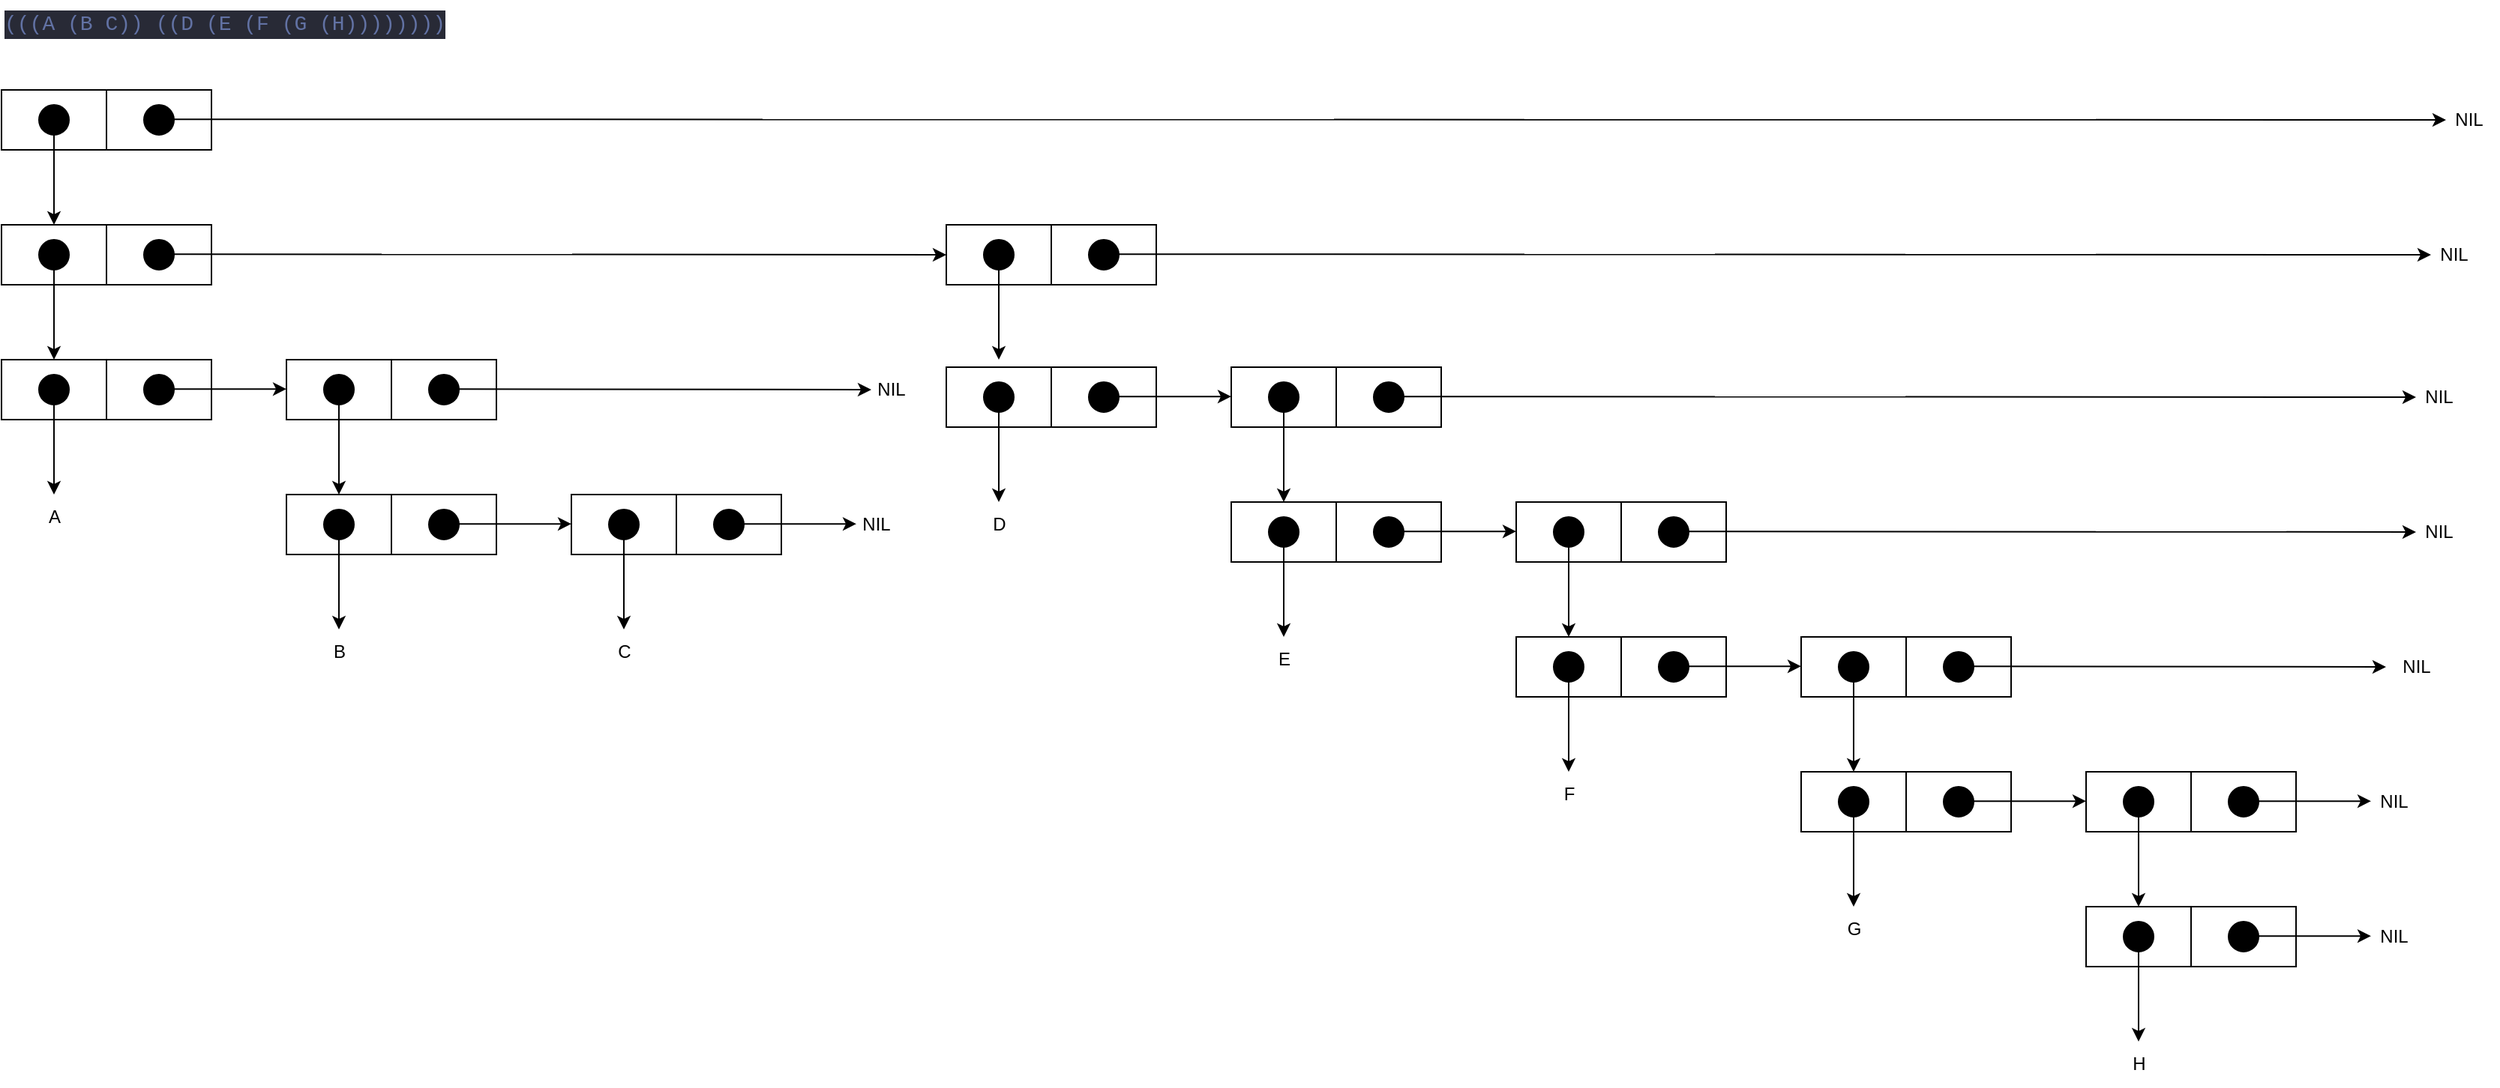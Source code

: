 <mxfile>
  <diagram id="n4IkMSlUa08pGZJtsHPR" name="Página-1">
    <mxGraphModel dx="1160" dy="553" grid="0" gridSize="10" guides="1" tooltips="1" connect="1" arrows="1" fold="1" page="0" pageScale="1" pageWidth="827" pageHeight="1169" background="#FFFFFF" math="0" shadow="0">
      <root>
        <mxCell id="0" />
        <mxCell id="1" parent="0" />
        <mxCell id="2" value="&lt;div style=&quot;color: #f8f8f2;background-color: #282a36;font-family: Consolas, &#39;Courier New&#39;, monospace;font-weight: normal;font-size: 14px;line-height: 19px;white-space: pre;&quot;&gt;&lt;div&gt;&lt;span style=&quot;color: #6272a4;&quot;&gt;(((A (B C)) ((D (E (F (G (H))))))))&lt;/span&gt;&lt;/div&gt;&lt;/div&gt;" style="text;whiteSpace=wrap;html=1;" parent="1" vertex="1">
          <mxGeometry x="30" y="50" width="300" height="40" as="geometry" />
        </mxCell>
        <mxCell id="3" value="" style="rounded=0;whiteSpace=wrap;html=1;" parent="1" vertex="1">
          <mxGeometry x="30" y="110" width="70" height="40" as="geometry" />
        </mxCell>
        <mxCell id="4" value="" style="edgeStyle=none;html=1;rounded=0;" parent="1" edge="1">
          <mxGeometry relative="1" as="geometry">
            <mxPoint x="65" y="140" as="sourcePoint" />
            <mxPoint x="65" y="200" as="targetPoint" />
          </mxGeometry>
        </mxCell>
        <mxCell id="5" value="" style="rounded=0;whiteSpace=wrap;html=1;" parent="1" vertex="1">
          <mxGeometry x="100" y="110" width="70" height="40" as="geometry" />
        </mxCell>
        <mxCell id="6" value="" style="ellipse;whiteSpace=wrap;html=1;aspect=fixed;fillColor=#000000;rounded=0;" parent="1" vertex="1">
          <mxGeometry x="125" y="120" width="20" height="20" as="geometry" />
        </mxCell>
        <mxCell id="7" value="" style="ellipse;whiteSpace=wrap;html=1;aspect=fixed;fillColor=#000000;rounded=0;" parent="1" vertex="1">
          <mxGeometry x="55" y="120" width="20" height="20" as="geometry" />
        </mxCell>
        <mxCell id="8" value="" style="edgeStyle=none;html=1;rounded=0;" parent="1" edge="1">
          <mxGeometry relative="1" as="geometry">
            <mxPoint x="1660" y="130" as="targetPoint" />
            <mxPoint x="145" y="129.58" as="sourcePoint" />
          </mxGeometry>
        </mxCell>
        <mxCell id="10" value="" style="rounded=0;whiteSpace=wrap;html=1;" parent="1" vertex="1">
          <mxGeometry x="30" y="200" width="70" height="40" as="geometry" />
        </mxCell>
        <mxCell id="11" value="" style="edgeStyle=none;html=1;rounded=0;" parent="1" edge="1">
          <mxGeometry relative="1" as="geometry">
            <mxPoint x="65" y="230" as="sourcePoint" />
            <mxPoint x="65" y="290" as="targetPoint" />
          </mxGeometry>
        </mxCell>
        <mxCell id="12" value="" style="rounded=0;whiteSpace=wrap;html=1;" parent="1" vertex="1">
          <mxGeometry x="100" y="200" width="70" height="40" as="geometry" />
        </mxCell>
        <mxCell id="13" value="" style="ellipse;whiteSpace=wrap;html=1;aspect=fixed;fillColor=#000000;rounded=0;" parent="1" vertex="1">
          <mxGeometry x="125" y="210" width="20" height="20" as="geometry" />
        </mxCell>
        <mxCell id="14" value="" style="ellipse;whiteSpace=wrap;html=1;aspect=fixed;fillColor=#000000;rounded=0;" parent="1" vertex="1">
          <mxGeometry x="55" y="210" width="20" height="20" as="geometry" />
        </mxCell>
        <mxCell id="15" value="" style="edgeStyle=none;html=1;rounded=0;" parent="1" edge="1">
          <mxGeometry relative="1" as="geometry">
            <mxPoint x="660" y="220" as="targetPoint" />
            <mxPoint x="145" y="219.58" as="sourcePoint" />
          </mxGeometry>
        </mxCell>
        <mxCell id="17" value="" style="rounded=0;whiteSpace=wrap;html=1;" parent="1" vertex="1">
          <mxGeometry x="30" y="290" width="70" height="40" as="geometry" />
        </mxCell>
        <mxCell id="18" value="" style="edgeStyle=none;html=1;rounded=0;" parent="1" edge="1">
          <mxGeometry relative="1" as="geometry">
            <mxPoint x="65" y="320" as="sourcePoint" />
            <mxPoint x="65" y="380" as="targetPoint" />
          </mxGeometry>
        </mxCell>
        <mxCell id="19" value="" style="rounded=0;whiteSpace=wrap;html=1;" parent="1" vertex="1">
          <mxGeometry x="100" y="290" width="70" height="40" as="geometry" />
        </mxCell>
        <mxCell id="20" value="" style="ellipse;whiteSpace=wrap;html=1;aspect=fixed;fillColor=#000000;rounded=0;" parent="1" vertex="1">
          <mxGeometry x="125" y="300" width="20" height="20" as="geometry" />
        </mxCell>
        <mxCell id="21" value="" style="ellipse;whiteSpace=wrap;html=1;aspect=fixed;fillColor=#000000;rounded=0;" parent="1" vertex="1">
          <mxGeometry x="55" y="300" width="20" height="20" as="geometry" />
        </mxCell>
        <mxCell id="22" value="" style="edgeStyle=none;html=1;rounded=0;" parent="1" edge="1">
          <mxGeometry relative="1" as="geometry">
            <mxPoint x="220" y="309.58" as="targetPoint" />
            <mxPoint x="145" y="309.58" as="sourcePoint" />
          </mxGeometry>
        </mxCell>
        <mxCell id="23" value="A" style="text;html=1;align=center;verticalAlign=middle;resizable=0;points=[];autosize=1;strokeColor=none;fillColor=none;rounded=0;" parent="1" vertex="1">
          <mxGeometry x="50" y="380" width="30" height="30" as="geometry" />
        </mxCell>
        <mxCell id="24" value="" style="rounded=0;whiteSpace=wrap;html=1;" parent="1" vertex="1">
          <mxGeometry x="220" y="290" width="70" height="40" as="geometry" />
        </mxCell>
        <mxCell id="25" value="" style="edgeStyle=none;html=1;rounded=0;" parent="1" edge="1">
          <mxGeometry relative="1" as="geometry">
            <mxPoint x="255" y="320" as="sourcePoint" />
            <mxPoint x="255" y="380" as="targetPoint" />
          </mxGeometry>
        </mxCell>
        <mxCell id="26" value="" style="rounded=0;whiteSpace=wrap;html=1;" parent="1" vertex="1">
          <mxGeometry x="290" y="290" width="70" height="40" as="geometry" />
        </mxCell>
        <mxCell id="27" value="" style="ellipse;whiteSpace=wrap;html=1;aspect=fixed;fillColor=#000000;rounded=0;" parent="1" vertex="1">
          <mxGeometry x="315" y="300" width="20" height="20" as="geometry" />
        </mxCell>
        <mxCell id="28" value="" style="ellipse;whiteSpace=wrap;html=1;aspect=fixed;fillColor=#000000;rounded=0;" parent="1" vertex="1">
          <mxGeometry x="245" y="300" width="20" height="20" as="geometry" />
        </mxCell>
        <mxCell id="29" value="" style="edgeStyle=none;html=1;rounded=0;" parent="1" edge="1">
          <mxGeometry relative="1" as="geometry">
            <mxPoint x="610" y="310" as="targetPoint" />
            <mxPoint x="335" y="309.58" as="sourcePoint" />
          </mxGeometry>
        </mxCell>
        <mxCell id="31" value="" style="rounded=0;whiteSpace=wrap;html=1;" parent="1" vertex="1">
          <mxGeometry x="220" y="380" width="70" height="40" as="geometry" />
        </mxCell>
        <mxCell id="32" value="" style="edgeStyle=none;html=1;rounded=0;" parent="1" edge="1">
          <mxGeometry relative="1" as="geometry">
            <mxPoint x="255" y="410" as="sourcePoint" />
            <mxPoint x="255" y="470" as="targetPoint" />
          </mxGeometry>
        </mxCell>
        <mxCell id="33" value="" style="rounded=0;whiteSpace=wrap;html=1;" parent="1" vertex="1">
          <mxGeometry x="290" y="380" width="70" height="40" as="geometry" />
        </mxCell>
        <mxCell id="34" value="" style="ellipse;whiteSpace=wrap;html=1;aspect=fixed;fillColor=#000000;rounded=0;" parent="1" vertex="1">
          <mxGeometry x="315" y="390" width="20" height="20" as="geometry" />
        </mxCell>
        <mxCell id="35" value="" style="ellipse;whiteSpace=wrap;html=1;aspect=fixed;fillColor=#000000;rounded=0;" parent="1" vertex="1">
          <mxGeometry x="245" y="390" width="20" height="20" as="geometry" />
        </mxCell>
        <mxCell id="36" value="" style="edgeStyle=none;html=1;rounded=0;" parent="1" edge="1">
          <mxGeometry relative="1" as="geometry">
            <mxPoint x="410" y="399.58" as="targetPoint" />
            <mxPoint x="335" y="399.58" as="sourcePoint" />
          </mxGeometry>
        </mxCell>
        <mxCell id="37" value="B" style="text;html=1;align=center;verticalAlign=middle;resizable=0;points=[];autosize=1;strokeColor=none;fillColor=none;rounded=0;" parent="1" vertex="1">
          <mxGeometry x="240" y="470" width="30" height="30" as="geometry" />
        </mxCell>
        <mxCell id="38" value="" style="rounded=0;whiteSpace=wrap;html=1;" parent="1" vertex="1">
          <mxGeometry x="410" y="380" width="70" height="40" as="geometry" />
        </mxCell>
        <mxCell id="39" value="" style="edgeStyle=none;html=1;rounded=0;" parent="1" edge="1">
          <mxGeometry relative="1" as="geometry">
            <mxPoint x="445" y="410" as="sourcePoint" />
            <mxPoint x="445" y="470" as="targetPoint" />
          </mxGeometry>
        </mxCell>
        <mxCell id="40" value="" style="rounded=0;whiteSpace=wrap;html=1;" parent="1" vertex="1">
          <mxGeometry x="480" y="380" width="70" height="40" as="geometry" />
        </mxCell>
        <mxCell id="41" value="" style="ellipse;whiteSpace=wrap;html=1;aspect=fixed;fillColor=#000000;rounded=0;" parent="1" vertex="1">
          <mxGeometry x="505" y="390" width="20" height="20" as="geometry" />
        </mxCell>
        <mxCell id="42" value="" style="ellipse;whiteSpace=wrap;html=1;aspect=fixed;fillColor=#000000;rounded=0;" parent="1" vertex="1">
          <mxGeometry x="435" y="390" width="20" height="20" as="geometry" />
        </mxCell>
        <mxCell id="43" value="" style="edgeStyle=none;html=1;rounded=0;" parent="1" edge="1">
          <mxGeometry relative="1" as="geometry">
            <mxPoint x="600" y="399.58" as="targetPoint" />
            <mxPoint x="525" y="399.58" as="sourcePoint" />
          </mxGeometry>
        </mxCell>
        <mxCell id="44" value="C" style="text;html=1;align=center;verticalAlign=middle;resizable=0;points=[];autosize=1;strokeColor=none;fillColor=none;rounded=0;" parent="1" vertex="1">
          <mxGeometry x="430" y="470" width="30" height="30" as="geometry" />
        </mxCell>
        <mxCell id="52" value="NIL" style="text;html=1;align=center;verticalAlign=middle;resizable=0;points=[];autosize=1;strokeColor=none;fillColor=none;rounded=0;" parent="1" vertex="1">
          <mxGeometry x="593" y="385" width="40" height="30" as="geometry" />
        </mxCell>
        <mxCell id="53" value="NIL" style="text;html=1;align=center;verticalAlign=middle;resizable=0;points=[];autosize=1;strokeColor=none;fillColor=none;rounded=0;" parent="1" vertex="1">
          <mxGeometry x="603" y="295" width="40" height="30" as="geometry" />
        </mxCell>
        <mxCell id="54" value="" style="rounded=0;whiteSpace=wrap;html=1;" parent="1" vertex="1">
          <mxGeometry x="660" y="200" width="70" height="40" as="geometry" />
        </mxCell>
        <mxCell id="55" value="" style="edgeStyle=none;html=1;rounded=0;" parent="1" edge="1">
          <mxGeometry relative="1" as="geometry">
            <mxPoint x="695" y="230" as="sourcePoint" />
            <mxPoint x="695" y="290" as="targetPoint" />
          </mxGeometry>
        </mxCell>
        <mxCell id="56" value="" style="rounded=0;whiteSpace=wrap;html=1;" parent="1" vertex="1">
          <mxGeometry x="730" y="200" width="70" height="40" as="geometry" />
        </mxCell>
        <mxCell id="57" value="" style="ellipse;whiteSpace=wrap;html=1;aspect=fixed;fillColor=#000000;rounded=0;" parent="1" vertex="1">
          <mxGeometry x="755" y="210" width="20" height="20" as="geometry" />
        </mxCell>
        <mxCell id="58" value="" style="ellipse;whiteSpace=wrap;html=1;aspect=fixed;fillColor=#000000;rounded=0;" parent="1" vertex="1">
          <mxGeometry x="685" y="210" width="20" height="20" as="geometry" />
        </mxCell>
        <mxCell id="59" value="" style="edgeStyle=none;html=1;rounded=0;" parent="1" edge="1">
          <mxGeometry relative="1" as="geometry">
            <mxPoint x="1650" y="220" as="targetPoint" />
            <mxPoint x="775" y="219.58" as="sourcePoint" />
          </mxGeometry>
        </mxCell>
        <mxCell id="61" value="" style="rounded=0;whiteSpace=wrap;html=1;" parent="1" vertex="1">
          <mxGeometry x="660" y="295" width="70" height="40" as="geometry" />
        </mxCell>
        <mxCell id="62" value="" style="edgeStyle=none;html=1;rounded=0;" parent="1" edge="1">
          <mxGeometry relative="1" as="geometry">
            <mxPoint x="695" y="325" as="sourcePoint" />
            <mxPoint x="695" y="385" as="targetPoint" />
          </mxGeometry>
        </mxCell>
        <mxCell id="63" value="" style="rounded=0;whiteSpace=wrap;html=1;" parent="1" vertex="1">
          <mxGeometry x="730" y="295" width="70" height="40" as="geometry" />
        </mxCell>
        <mxCell id="64" value="" style="ellipse;whiteSpace=wrap;html=1;aspect=fixed;fillColor=#000000;rounded=0;" parent="1" vertex="1">
          <mxGeometry x="755" y="305" width="20" height="20" as="geometry" />
        </mxCell>
        <mxCell id="65" value="" style="ellipse;whiteSpace=wrap;html=1;aspect=fixed;fillColor=#000000;rounded=0;" parent="1" vertex="1">
          <mxGeometry x="685" y="305" width="20" height="20" as="geometry" />
        </mxCell>
        <mxCell id="66" value="" style="edgeStyle=none;html=1;rounded=0;" parent="1" edge="1">
          <mxGeometry relative="1" as="geometry">
            <mxPoint x="850" y="314.58" as="targetPoint" />
            <mxPoint x="775" y="314.58" as="sourcePoint" />
          </mxGeometry>
        </mxCell>
        <mxCell id="67" value="D" style="text;html=1;align=center;verticalAlign=middle;resizable=0;points=[];autosize=1;strokeColor=none;fillColor=none;rounded=0;" parent="1" vertex="1">
          <mxGeometry x="680" y="385" width="30" height="30" as="geometry" />
        </mxCell>
        <mxCell id="68" value="" style="rounded=0;whiteSpace=wrap;html=1;" parent="1" vertex="1">
          <mxGeometry x="850" y="295" width="70" height="40" as="geometry" />
        </mxCell>
        <mxCell id="69" value="" style="edgeStyle=none;html=1;rounded=0;" parent="1" edge="1">
          <mxGeometry relative="1" as="geometry">
            <mxPoint x="885" y="325" as="sourcePoint" />
            <mxPoint x="885" y="385" as="targetPoint" />
          </mxGeometry>
        </mxCell>
        <mxCell id="70" value="" style="rounded=0;whiteSpace=wrap;html=1;" parent="1" vertex="1">
          <mxGeometry x="920" y="295" width="70" height="40" as="geometry" />
        </mxCell>
        <mxCell id="71" value="" style="ellipse;whiteSpace=wrap;html=1;aspect=fixed;fillColor=#000000;rounded=0;" parent="1" vertex="1">
          <mxGeometry x="945" y="305" width="20" height="20" as="geometry" />
        </mxCell>
        <mxCell id="72" value="" style="ellipse;whiteSpace=wrap;html=1;aspect=fixed;fillColor=#000000;rounded=0;" parent="1" vertex="1">
          <mxGeometry x="875" y="305" width="20" height="20" as="geometry" />
        </mxCell>
        <mxCell id="73" value="" style="edgeStyle=none;html=1;rounded=0;" parent="1" edge="1">
          <mxGeometry relative="1" as="geometry">
            <mxPoint x="1640" y="315" as="targetPoint" />
            <mxPoint x="965" y="314.58" as="sourcePoint" />
          </mxGeometry>
        </mxCell>
        <mxCell id="75" value="" style="rounded=0;whiteSpace=wrap;html=1;" parent="1" vertex="1">
          <mxGeometry x="850" y="385" width="70" height="40" as="geometry" />
        </mxCell>
        <mxCell id="76" value="" style="edgeStyle=none;html=1;rounded=0;" parent="1" edge="1">
          <mxGeometry relative="1" as="geometry">
            <mxPoint x="885" y="415" as="sourcePoint" />
            <mxPoint x="885" y="475" as="targetPoint" />
          </mxGeometry>
        </mxCell>
        <mxCell id="77" value="" style="rounded=0;whiteSpace=wrap;html=1;" parent="1" vertex="1">
          <mxGeometry x="920" y="385" width="70" height="40" as="geometry" />
        </mxCell>
        <mxCell id="78" value="" style="ellipse;whiteSpace=wrap;html=1;aspect=fixed;fillColor=#000000;rounded=0;" parent="1" vertex="1">
          <mxGeometry x="945" y="395" width="20" height="20" as="geometry" />
        </mxCell>
        <mxCell id="79" value="" style="ellipse;whiteSpace=wrap;html=1;aspect=fixed;fillColor=#000000;rounded=0;" parent="1" vertex="1">
          <mxGeometry x="875" y="395" width="20" height="20" as="geometry" />
        </mxCell>
        <mxCell id="80" value="" style="edgeStyle=none;html=1;rounded=0;" parent="1" edge="1">
          <mxGeometry relative="1" as="geometry">
            <mxPoint x="1040" y="404.58" as="targetPoint" />
            <mxPoint x="965" y="404.58" as="sourcePoint" />
          </mxGeometry>
        </mxCell>
        <mxCell id="81" value="E" style="text;html=1;align=center;verticalAlign=middle;resizable=0;points=[];autosize=1;strokeColor=none;fillColor=none;rounded=0;" parent="1" vertex="1">
          <mxGeometry x="870" y="475" width="30" height="30" as="geometry" />
        </mxCell>
        <mxCell id="82" value="" style="rounded=0;whiteSpace=wrap;html=1;" parent="1" vertex="1">
          <mxGeometry x="1040" y="385" width="70" height="40" as="geometry" />
        </mxCell>
        <mxCell id="83" value="" style="edgeStyle=none;html=1;rounded=0;" parent="1" edge="1">
          <mxGeometry relative="1" as="geometry">
            <mxPoint x="1075" y="415" as="sourcePoint" />
            <mxPoint x="1075" y="475" as="targetPoint" />
          </mxGeometry>
        </mxCell>
        <mxCell id="84" value="" style="rounded=0;whiteSpace=wrap;html=1;" parent="1" vertex="1">
          <mxGeometry x="1110" y="385" width="70" height="40" as="geometry" />
        </mxCell>
        <mxCell id="85" value="" style="ellipse;whiteSpace=wrap;html=1;aspect=fixed;fillColor=#000000;rounded=0;" parent="1" vertex="1">
          <mxGeometry x="1135" y="395" width="20" height="20" as="geometry" />
        </mxCell>
        <mxCell id="86" value="" style="ellipse;whiteSpace=wrap;html=1;aspect=fixed;fillColor=#000000;rounded=0;" parent="1" vertex="1">
          <mxGeometry x="1065" y="395" width="20" height="20" as="geometry" />
        </mxCell>
        <mxCell id="87" value="" style="edgeStyle=none;html=1;rounded=0;" parent="1" edge="1">
          <mxGeometry relative="1" as="geometry">
            <mxPoint x="1640" y="405" as="targetPoint" />
            <mxPoint x="1155" y="404.58" as="sourcePoint" />
          </mxGeometry>
        </mxCell>
        <mxCell id="89" value="" style="rounded=0;whiteSpace=wrap;html=1;" parent="1" vertex="1">
          <mxGeometry x="1040" y="475" width="70" height="40" as="geometry" />
        </mxCell>
        <mxCell id="90" value="" style="edgeStyle=none;html=1;rounded=0;" parent="1" edge="1">
          <mxGeometry relative="1" as="geometry">
            <mxPoint x="1075" y="505" as="sourcePoint" />
            <mxPoint x="1075" y="565" as="targetPoint" />
          </mxGeometry>
        </mxCell>
        <mxCell id="91" value="" style="rounded=0;whiteSpace=wrap;html=1;" parent="1" vertex="1">
          <mxGeometry x="1110" y="475" width="70" height="40" as="geometry" />
        </mxCell>
        <mxCell id="92" value="" style="ellipse;whiteSpace=wrap;html=1;aspect=fixed;fillColor=#000000;rounded=0;" parent="1" vertex="1">
          <mxGeometry x="1135" y="485" width="20" height="20" as="geometry" />
        </mxCell>
        <mxCell id="93" value="" style="ellipse;whiteSpace=wrap;html=1;aspect=fixed;fillColor=#000000;rounded=0;" parent="1" vertex="1">
          <mxGeometry x="1065" y="485" width="20" height="20" as="geometry" />
        </mxCell>
        <mxCell id="94" value="" style="edgeStyle=none;html=1;rounded=0;" parent="1" edge="1">
          <mxGeometry relative="1" as="geometry">
            <mxPoint x="1230" y="494.58" as="targetPoint" />
            <mxPoint x="1155" y="494.58" as="sourcePoint" />
          </mxGeometry>
        </mxCell>
        <mxCell id="95" value="F" style="text;html=1;align=center;verticalAlign=middle;resizable=0;points=[];autosize=1;strokeColor=none;fillColor=none;rounded=0;" parent="1" vertex="1">
          <mxGeometry x="1060" y="565" width="30" height="30" as="geometry" />
        </mxCell>
        <mxCell id="96" value="" style="rounded=0;whiteSpace=wrap;html=1;" parent="1" vertex="1">
          <mxGeometry x="1230" y="475" width="70" height="40" as="geometry" />
        </mxCell>
        <mxCell id="97" value="" style="edgeStyle=none;html=1;rounded=0;" parent="1" edge="1">
          <mxGeometry relative="1" as="geometry">
            <mxPoint x="1265" y="505" as="sourcePoint" />
            <mxPoint x="1265" y="565" as="targetPoint" />
          </mxGeometry>
        </mxCell>
        <mxCell id="98" value="" style="rounded=0;whiteSpace=wrap;html=1;" parent="1" vertex="1">
          <mxGeometry x="1300" y="475" width="70" height="40" as="geometry" />
        </mxCell>
        <mxCell id="99" value="" style="ellipse;whiteSpace=wrap;html=1;aspect=fixed;fillColor=#000000;rounded=0;" parent="1" vertex="1">
          <mxGeometry x="1325" y="485" width="20" height="20" as="geometry" />
        </mxCell>
        <mxCell id="100" value="" style="ellipse;whiteSpace=wrap;html=1;aspect=fixed;fillColor=#000000;rounded=0;" parent="1" vertex="1">
          <mxGeometry x="1255" y="485" width="20" height="20" as="geometry" />
        </mxCell>
        <mxCell id="101" value="" style="edgeStyle=none;html=1;rounded=0;" parent="1" edge="1">
          <mxGeometry relative="1" as="geometry">
            <mxPoint x="1620" y="495" as="targetPoint" />
            <mxPoint x="1345" y="494.58" as="sourcePoint" />
          </mxGeometry>
        </mxCell>
        <mxCell id="103" value="" style="rounded=0;whiteSpace=wrap;html=1;" parent="1" vertex="1">
          <mxGeometry x="1230" y="565" width="70" height="40" as="geometry" />
        </mxCell>
        <mxCell id="104" value="" style="edgeStyle=none;html=1;rounded=0;" parent="1" edge="1">
          <mxGeometry relative="1" as="geometry">
            <mxPoint x="1265" y="595" as="sourcePoint" />
            <mxPoint x="1265" y="655" as="targetPoint" />
          </mxGeometry>
        </mxCell>
        <mxCell id="105" value="" style="rounded=0;whiteSpace=wrap;html=1;" parent="1" vertex="1">
          <mxGeometry x="1300" y="565" width="70" height="40" as="geometry" />
        </mxCell>
        <mxCell id="106" value="" style="ellipse;whiteSpace=wrap;html=1;aspect=fixed;fillColor=#000000;rounded=0;" parent="1" vertex="1">
          <mxGeometry x="1325" y="575" width="20" height="20" as="geometry" />
        </mxCell>
        <mxCell id="107" value="" style="ellipse;whiteSpace=wrap;html=1;aspect=fixed;fillColor=#000000;rounded=0;" parent="1" vertex="1">
          <mxGeometry x="1255" y="575" width="20" height="20" as="geometry" />
        </mxCell>
        <mxCell id="108" value="" style="edgeStyle=none;html=1;rounded=0;" parent="1" edge="1">
          <mxGeometry relative="1" as="geometry">
            <mxPoint x="1420" y="584.58" as="targetPoint" />
            <mxPoint x="1345" y="584.58" as="sourcePoint" />
          </mxGeometry>
        </mxCell>
        <mxCell id="109" value="G" style="text;html=1;align=center;verticalAlign=middle;resizable=0;points=[];autosize=1;strokeColor=none;fillColor=none;rounded=0;" parent="1" vertex="1">
          <mxGeometry x="1250" y="655" width="30" height="30" as="geometry" />
        </mxCell>
        <mxCell id="117" value="" style="rounded=0;whiteSpace=wrap;html=1;" parent="1" vertex="1">
          <mxGeometry x="1420" y="565" width="70" height="40" as="geometry" />
        </mxCell>
        <mxCell id="118" value="" style="edgeStyle=none;html=1;rounded=0;" parent="1" edge="1">
          <mxGeometry relative="1" as="geometry">
            <mxPoint x="1455" y="595" as="sourcePoint" />
            <mxPoint x="1455" y="655" as="targetPoint" />
          </mxGeometry>
        </mxCell>
        <mxCell id="119" value="" style="rounded=0;whiteSpace=wrap;html=1;" parent="1" vertex="1">
          <mxGeometry x="1490" y="565" width="70" height="40" as="geometry" />
        </mxCell>
        <mxCell id="120" value="" style="ellipse;whiteSpace=wrap;html=1;aspect=fixed;fillColor=#000000;rounded=0;" parent="1" vertex="1">
          <mxGeometry x="1515" y="575" width="20" height="20" as="geometry" />
        </mxCell>
        <mxCell id="121" value="" style="ellipse;whiteSpace=wrap;html=1;aspect=fixed;fillColor=#000000;rounded=0;" parent="1" vertex="1">
          <mxGeometry x="1445" y="575" width="20" height="20" as="geometry" />
        </mxCell>
        <mxCell id="122" value="" style="edgeStyle=none;html=1;rounded=0;" parent="1" edge="1">
          <mxGeometry relative="1" as="geometry">
            <mxPoint x="1610" y="584.58" as="targetPoint" />
            <mxPoint x="1535" y="584.58" as="sourcePoint" />
          </mxGeometry>
        </mxCell>
        <mxCell id="124" value="" style="rounded=0;whiteSpace=wrap;html=1;" parent="1" vertex="1">
          <mxGeometry x="1420" y="655" width="70" height="40" as="geometry" />
        </mxCell>
        <mxCell id="125" value="" style="edgeStyle=none;html=1;rounded=0;" parent="1" edge="1">
          <mxGeometry relative="1" as="geometry">
            <mxPoint x="1455" y="685" as="sourcePoint" />
            <mxPoint x="1455" y="745" as="targetPoint" />
          </mxGeometry>
        </mxCell>
        <mxCell id="126" value="" style="rounded=0;whiteSpace=wrap;html=1;" parent="1" vertex="1">
          <mxGeometry x="1490" y="655" width="70" height="40" as="geometry" />
        </mxCell>
        <mxCell id="127" value="" style="ellipse;whiteSpace=wrap;html=1;aspect=fixed;fillColor=#000000;rounded=0;" parent="1" vertex="1">
          <mxGeometry x="1515" y="665" width="20" height="20" as="geometry" />
        </mxCell>
        <mxCell id="128" value="" style="ellipse;whiteSpace=wrap;html=1;aspect=fixed;fillColor=#000000;rounded=0;" parent="1" vertex="1">
          <mxGeometry x="1445" y="665" width="20" height="20" as="geometry" />
        </mxCell>
        <mxCell id="129" value="" style="edgeStyle=none;html=1;rounded=0;" parent="1" edge="1">
          <mxGeometry relative="1" as="geometry">
            <mxPoint x="1610" y="674.58" as="targetPoint" />
            <mxPoint x="1535" y="674.58" as="sourcePoint" />
          </mxGeometry>
        </mxCell>
        <mxCell id="130" value="H" style="text;html=1;align=center;verticalAlign=middle;resizable=0;points=[];autosize=1;strokeColor=none;fillColor=none;rounded=0;" parent="1" vertex="1">
          <mxGeometry x="1440" y="745" width="30" height="30" as="geometry" />
        </mxCell>
        <mxCell id="131" value="NIL" style="text;html=1;align=center;verticalAlign=middle;resizable=0;points=[];autosize=1;strokeColor=none;fillColor=none;rounded=0;" parent="1" vertex="1">
          <mxGeometry x="1605" y="660" width="40" height="30" as="geometry" />
        </mxCell>
        <mxCell id="132" value="NIL" style="text;html=1;align=center;verticalAlign=middle;resizable=0;points=[];autosize=1;strokeColor=none;fillColor=none;rounded=0;" parent="1" vertex="1">
          <mxGeometry x="1605" y="570" width="40" height="30" as="geometry" />
        </mxCell>
        <mxCell id="133" value="NIL" style="text;html=1;align=center;verticalAlign=middle;resizable=0;points=[];autosize=1;strokeColor=none;fillColor=none;rounded=0;" parent="1" vertex="1">
          <mxGeometry x="1620" y="480" width="40" height="30" as="geometry" />
        </mxCell>
        <mxCell id="134" value="NIL" style="text;html=1;align=center;verticalAlign=middle;resizable=0;points=[];autosize=1;strokeColor=none;fillColor=none;rounded=0;" parent="1" vertex="1">
          <mxGeometry x="1635" y="390" width="40" height="30" as="geometry" />
        </mxCell>
        <mxCell id="135" value="NIL" style="text;html=1;align=center;verticalAlign=middle;resizable=0;points=[];autosize=1;strokeColor=none;fillColor=none;rounded=0;" parent="1" vertex="1">
          <mxGeometry x="1635" y="300" width="40" height="30" as="geometry" />
        </mxCell>
        <mxCell id="136" value="NIL" style="text;html=1;align=center;verticalAlign=middle;resizable=0;points=[];autosize=1;strokeColor=none;fillColor=none;rounded=0;" parent="1" vertex="1">
          <mxGeometry x="1645" y="205" width="40" height="30" as="geometry" />
        </mxCell>
        <mxCell id="137" value="NIL" style="text;html=1;align=center;verticalAlign=middle;resizable=0;points=[];autosize=1;strokeColor=none;fillColor=none;rounded=0;" parent="1" vertex="1">
          <mxGeometry x="1655" y="115" width="40" height="30" as="geometry" />
        </mxCell>
      </root>
    </mxGraphModel>
  </diagram>
</mxfile>
